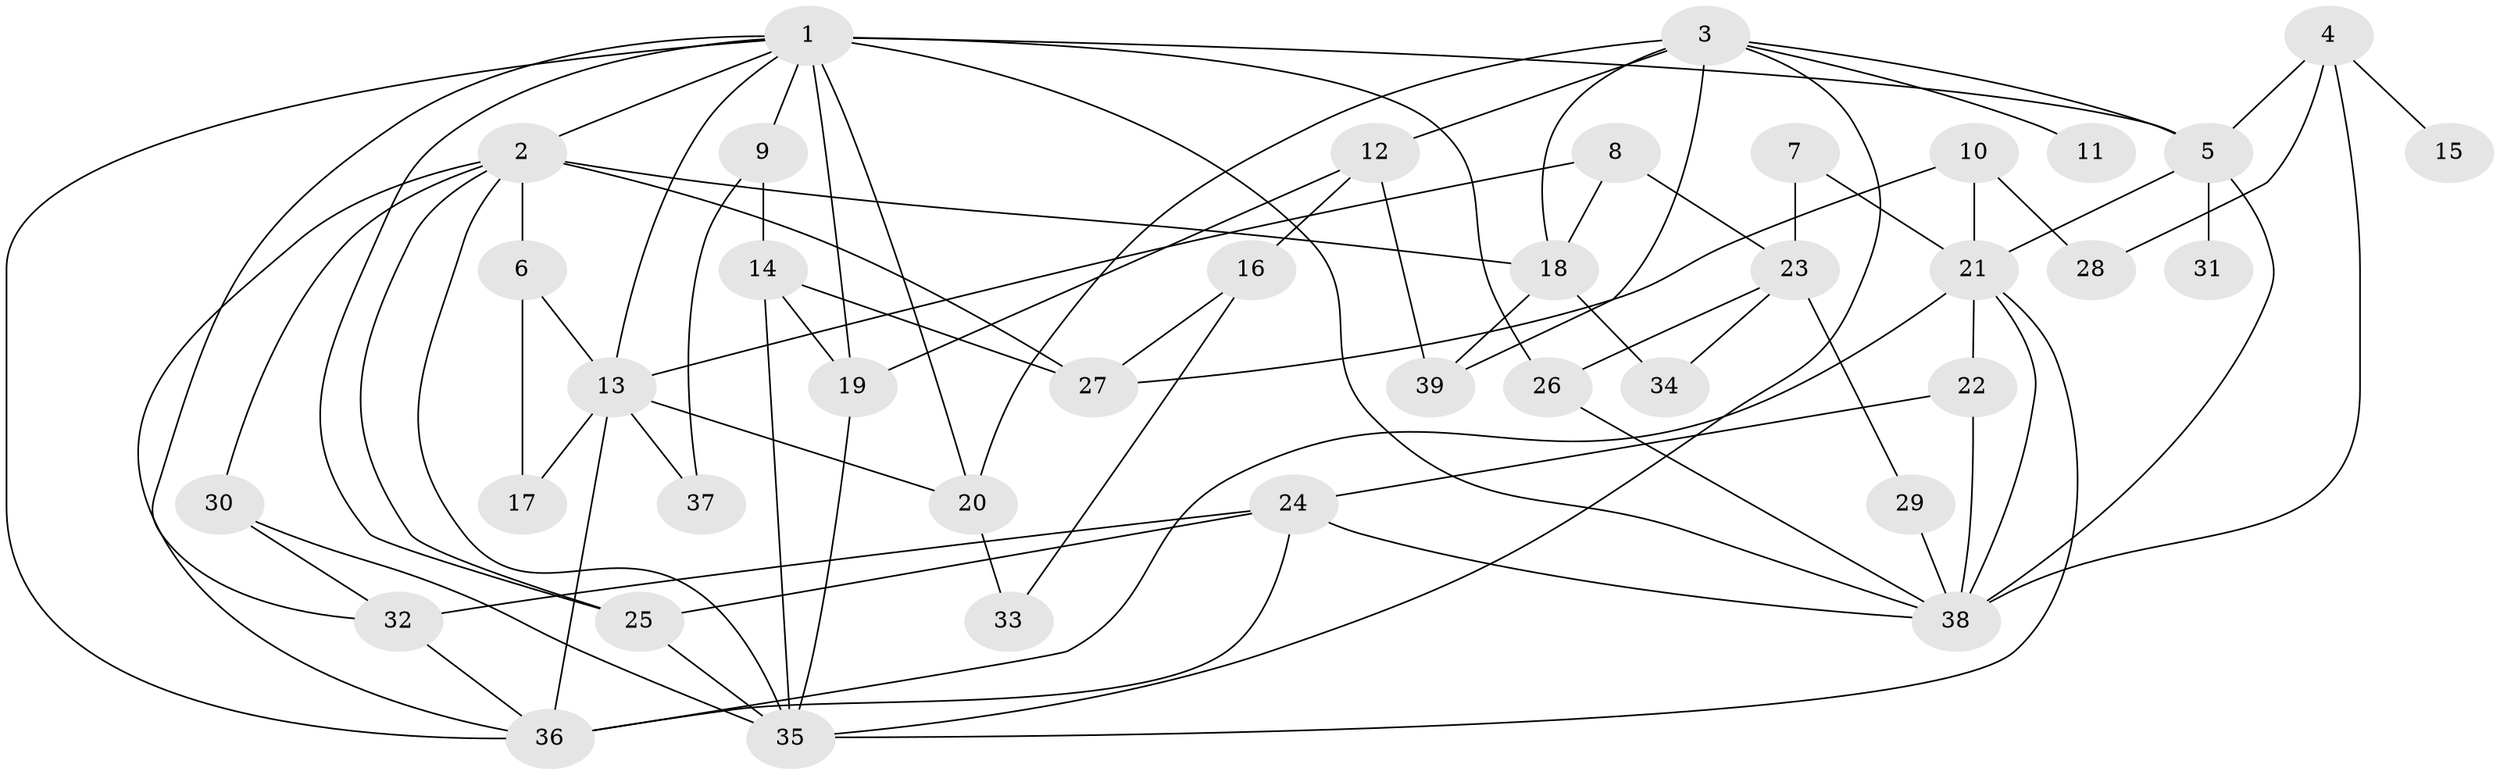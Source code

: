 // original degree distribution, {6: 0.03125, 8: 0.020833333333333332, 5: 0.08333333333333333, 7: 0.020833333333333332, 3: 0.21875, 2: 0.3333333333333333, 4: 0.13541666666666666, 1: 0.15625}
// Generated by graph-tools (version 1.1) at 2025/36/03/04/25 23:36:03]
// undirected, 39 vertices, 79 edges
graph export_dot {
  node [color=gray90,style=filled];
  1;
  2;
  3;
  4;
  5;
  6;
  7;
  8;
  9;
  10;
  11;
  12;
  13;
  14;
  15;
  16;
  17;
  18;
  19;
  20;
  21;
  22;
  23;
  24;
  25;
  26;
  27;
  28;
  29;
  30;
  31;
  32;
  33;
  34;
  35;
  36;
  37;
  38;
  39;
  1 -- 2 [weight=1.0];
  1 -- 5 [weight=1.0];
  1 -- 9 [weight=1.0];
  1 -- 13 [weight=1.0];
  1 -- 19 [weight=1.0];
  1 -- 20 [weight=1.0];
  1 -- 25 [weight=1.0];
  1 -- 26 [weight=2.0];
  1 -- 32 [weight=1.0];
  1 -- 36 [weight=1.0];
  1 -- 38 [weight=1.0];
  2 -- 6 [weight=1.0];
  2 -- 18 [weight=2.0];
  2 -- 25 [weight=1.0];
  2 -- 27 [weight=1.0];
  2 -- 30 [weight=1.0];
  2 -- 35 [weight=1.0];
  2 -- 36 [weight=1.0];
  3 -- 5 [weight=1.0];
  3 -- 11 [weight=1.0];
  3 -- 12 [weight=1.0];
  3 -- 18 [weight=1.0];
  3 -- 20 [weight=1.0];
  3 -- 35 [weight=1.0];
  3 -- 39 [weight=1.0];
  4 -- 5 [weight=1.0];
  4 -- 15 [weight=1.0];
  4 -- 28 [weight=1.0];
  4 -- 38 [weight=1.0];
  5 -- 21 [weight=1.0];
  5 -- 31 [weight=1.0];
  5 -- 38 [weight=1.0];
  6 -- 13 [weight=1.0];
  6 -- 17 [weight=1.0];
  7 -- 21 [weight=1.0];
  7 -- 23 [weight=1.0];
  8 -- 13 [weight=1.0];
  8 -- 18 [weight=1.0];
  8 -- 23 [weight=2.0];
  9 -- 14 [weight=1.0];
  9 -- 37 [weight=1.0];
  10 -- 21 [weight=1.0];
  10 -- 27 [weight=1.0];
  10 -- 28 [weight=1.0];
  12 -- 16 [weight=1.0];
  12 -- 19 [weight=1.0];
  12 -- 39 [weight=1.0];
  13 -- 17 [weight=1.0];
  13 -- 20 [weight=1.0];
  13 -- 36 [weight=1.0];
  13 -- 37 [weight=1.0];
  14 -- 19 [weight=1.0];
  14 -- 27 [weight=1.0];
  14 -- 35 [weight=1.0];
  16 -- 27 [weight=1.0];
  16 -- 33 [weight=1.0];
  18 -- 34 [weight=1.0];
  18 -- 39 [weight=1.0];
  19 -- 35 [weight=1.0];
  20 -- 33 [weight=1.0];
  21 -- 22 [weight=1.0];
  21 -- 35 [weight=1.0];
  21 -- 36 [weight=1.0];
  21 -- 38 [weight=1.0];
  22 -- 24 [weight=1.0];
  22 -- 38 [weight=1.0];
  23 -- 26 [weight=1.0];
  23 -- 29 [weight=1.0];
  23 -- 34 [weight=1.0];
  24 -- 25 [weight=1.0];
  24 -- 32 [weight=2.0];
  24 -- 36 [weight=2.0];
  24 -- 38 [weight=1.0];
  25 -- 35 [weight=1.0];
  26 -- 38 [weight=1.0];
  29 -- 38 [weight=1.0];
  30 -- 32 [weight=1.0];
  30 -- 35 [weight=1.0];
  32 -- 36 [weight=1.0];
}
